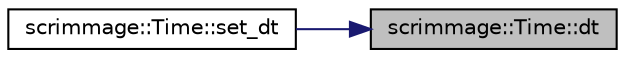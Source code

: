 digraph "scrimmage::Time::dt"
{
 // LATEX_PDF_SIZE
  edge [fontname="Helvetica",fontsize="10",labelfontname="Helvetica",labelfontsize="10"];
  node [fontname="Helvetica",fontsize="10",shape=record];
  rankdir="RL";
  Node1 [label="scrimmage::Time::dt",height=0.2,width=0.4,color="black", fillcolor="grey75", style="filled", fontcolor="black",tooltip=" "];
  Node1 -> Node2 [dir="back",color="midnightblue",fontsize="10",style="solid",fontname="Helvetica"];
  Node2 [label="scrimmage::Time::set_dt",height=0.2,width=0.4,color="black", fillcolor="white", style="filled",URL="$classscrimmage_1_1Time.html#a8fa495fc96c909db3fb0de5e57bd2336",tooltip=" "];
}
